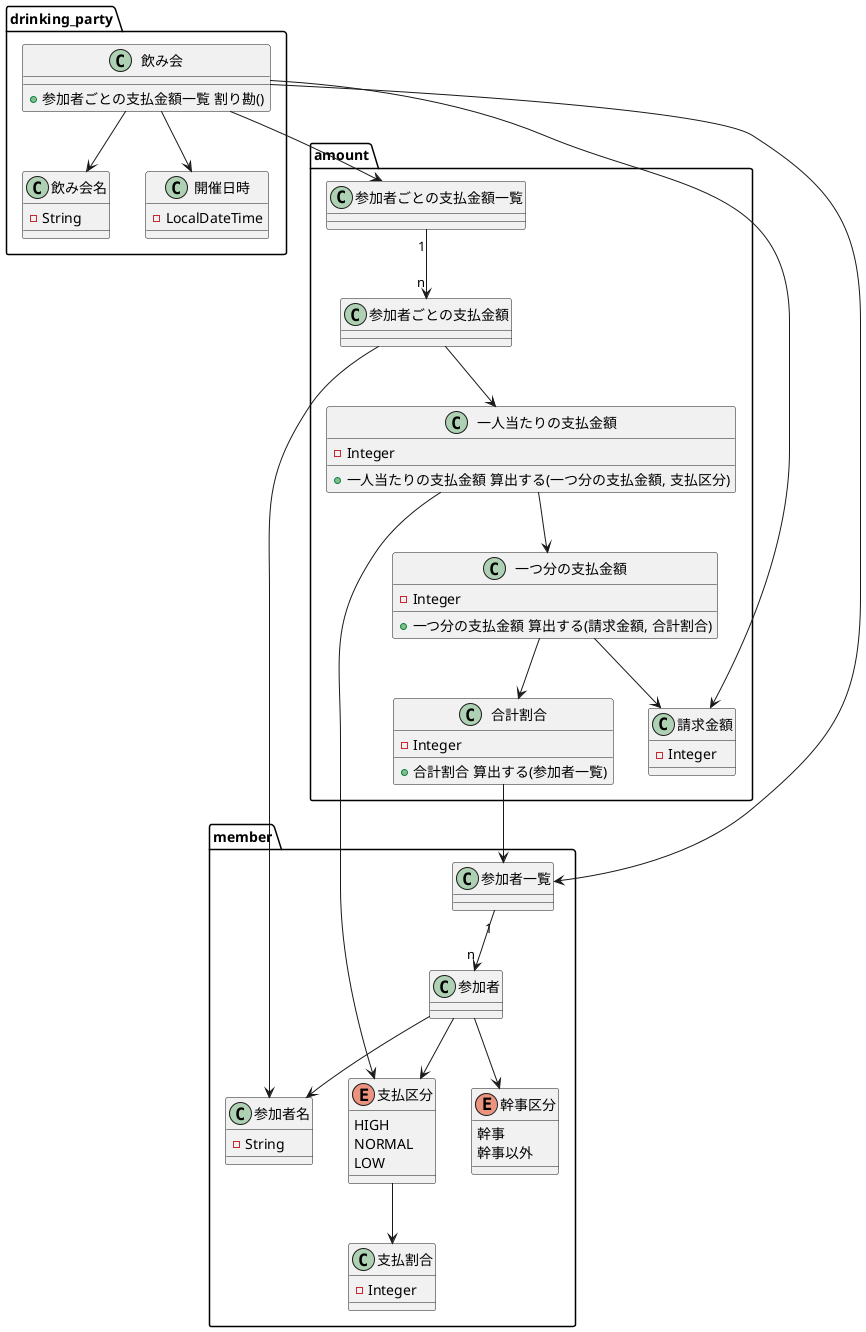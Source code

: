 @startuml

package drinking_party {
    class 飲み会 {
        + 参加者ごとの支払金額一覧 割り勘()
    }
    class 飲み会名 {
        - String
    }
    class 開催日時 {
        - LocalDateTime
    }

    飲み会 --> 飲み会名
    飲み会 --> 開催日時
}

package member {
    class 参加者名 {
        - String
    }
    enum 幹事区分 {
        幹事
        幹事以外
    }
    enum 支払区分 {
        HIGH
        NORMAL
        LOW
    }
    class 支払割合 {
        - Integer
    }

    参加者一覧 "1" --> "n" 参加者
    参加者 --> 参加者名
    参加者 --> 幹事区分
    参加者 --> 支払区分
    支払区分 --> 支払割合
}

package amount {
    class 請求金額 {
        - Integer
    }
    class 一つ分の支払金額 {
        - Integer
        + 一つ分の支払金額 算出する(請求金額, 合計割合)
    }
    class 一人当たりの支払金額 {
        - Integer
        + 一人当たりの支払金額 算出する(一つ分の支払金額, 支払区分)
    }
    class 合計割合 {
        - Integer
        + 合計割合 算出する(参加者一覧)
    }
    class 参加者ごとの支払金額 {
    }

    一つ分の支払金額 --> 請求金額
    参加者ごとの支払金額 --> 一人当たりの支払金額
    参加者ごとの支払金額一覧 "1" --> "n" 参加者ごとの支払金額
}

飲み会 --> 参加者一覧
飲み会 --> 請求金額
飲み会 --> 参加者ごとの支払金額一覧

一つ分の支払金額 --> 合計割合
合計割合 --> 参加者一覧

一人当たりの支払金額 --> 一つ分の支払金額
一人当たりの支払金額 --> 支払区分

参加者ごとの支払金額 --> 参加者名

@enduml